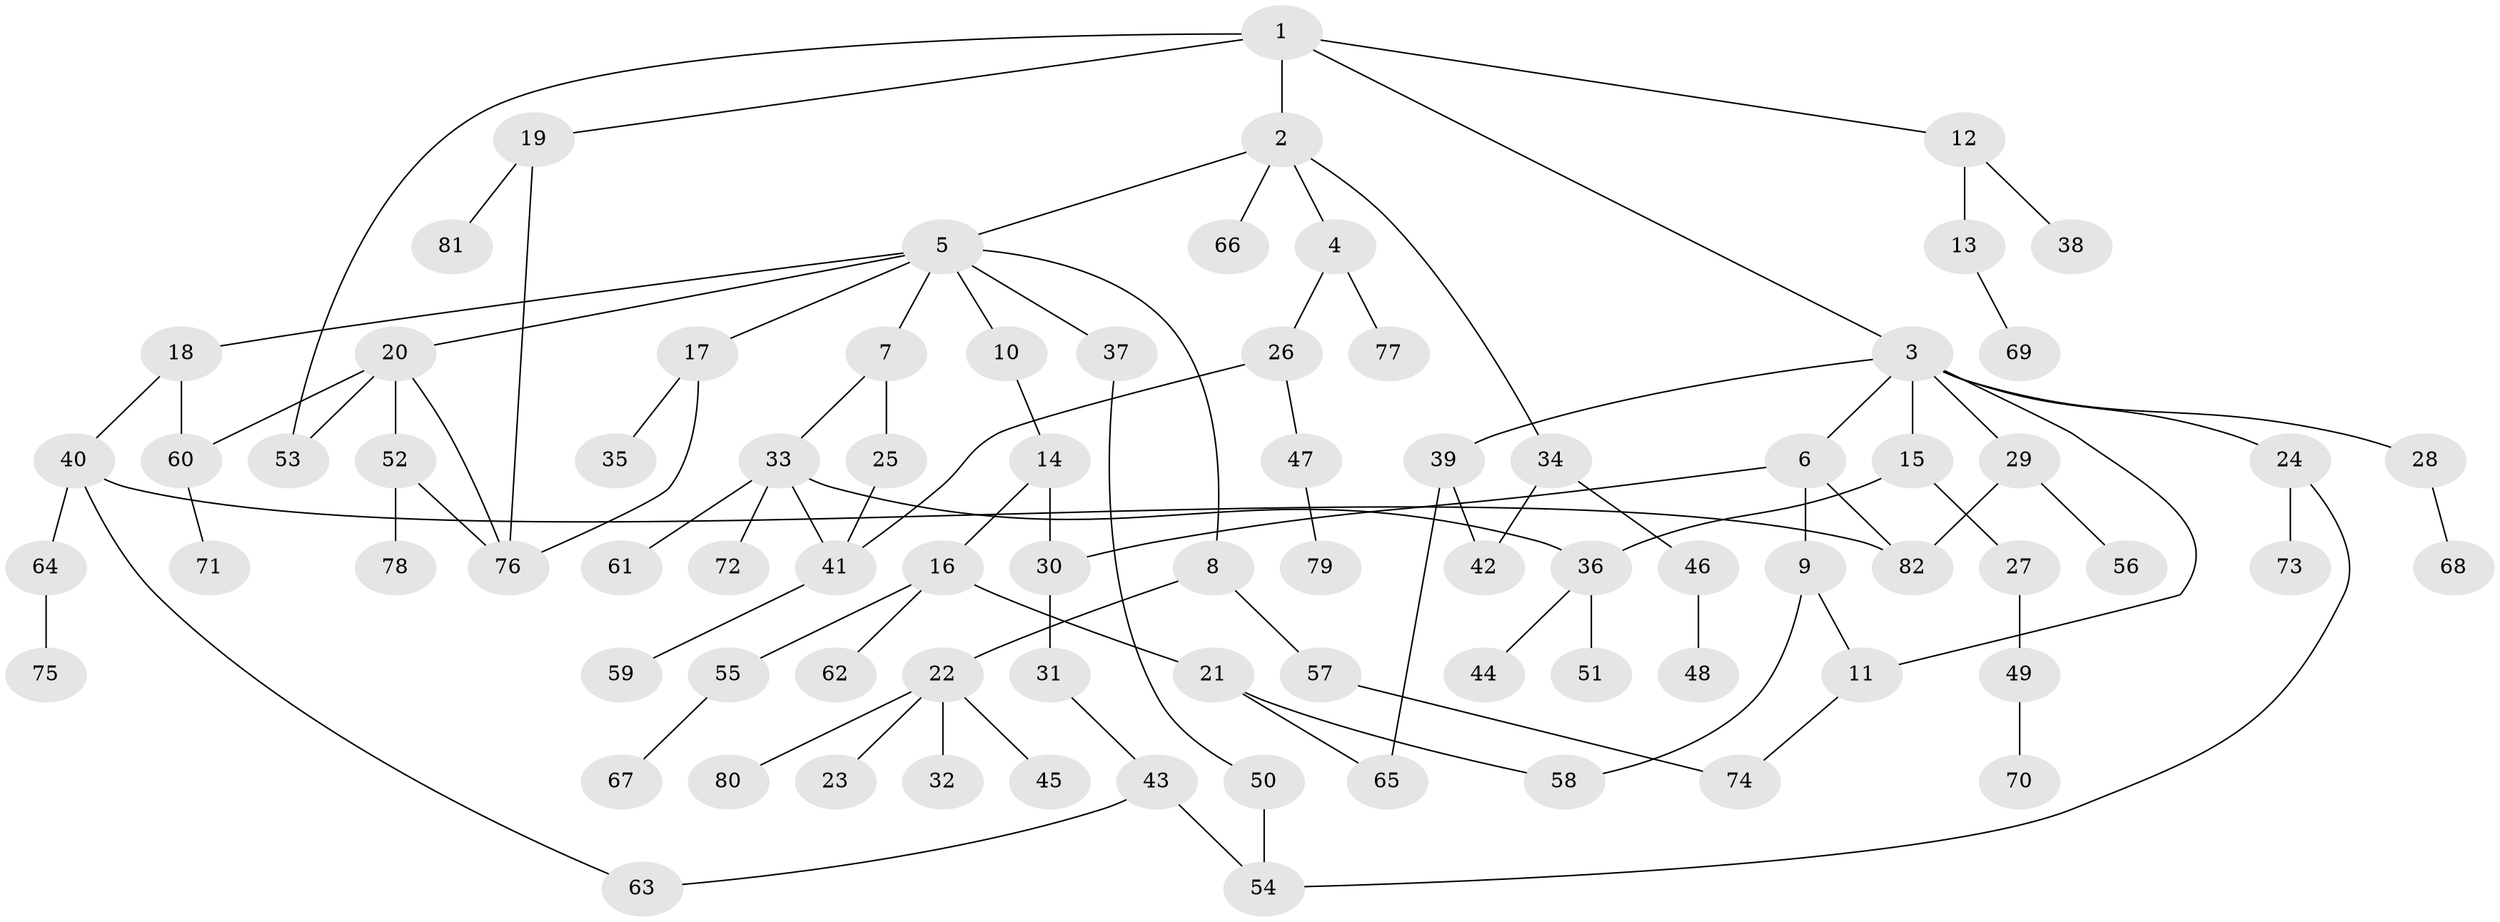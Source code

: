 // coarse degree distribution, {5: 0.05263157894736842, 6: 0.03508771929824561, 8: 0.017543859649122806, 3: 0.22807017543859648, 9: 0.017543859649122806, 4: 0.07017543859649122, 1: 0.38596491228070173, 2: 0.17543859649122806, 7: 0.017543859649122806}
// Generated by graph-tools (version 1.1) at 2025/51/02/27/25 19:51:40]
// undirected, 82 vertices, 100 edges
graph export_dot {
graph [start="1"]
  node [color=gray90,style=filled];
  1;
  2;
  3;
  4;
  5;
  6;
  7;
  8;
  9;
  10;
  11;
  12;
  13;
  14;
  15;
  16;
  17;
  18;
  19;
  20;
  21;
  22;
  23;
  24;
  25;
  26;
  27;
  28;
  29;
  30;
  31;
  32;
  33;
  34;
  35;
  36;
  37;
  38;
  39;
  40;
  41;
  42;
  43;
  44;
  45;
  46;
  47;
  48;
  49;
  50;
  51;
  52;
  53;
  54;
  55;
  56;
  57;
  58;
  59;
  60;
  61;
  62;
  63;
  64;
  65;
  66;
  67;
  68;
  69;
  70;
  71;
  72;
  73;
  74;
  75;
  76;
  77;
  78;
  79;
  80;
  81;
  82;
  1 -- 2;
  1 -- 3;
  1 -- 12;
  1 -- 19;
  1 -- 53;
  2 -- 4;
  2 -- 5;
  2 -- 34;
  2 -- 66;
  3 -- 6;
  3 -- 15;
  3 -- 24;
  3 -- 28;
  3 -- 29;
  3 -- 39;
  3 -- 11;
  4 -- 26;
  4 -- 77;
  5 -- 7;
  5 -- 8;
  5 -- 10;
  5 -- 17;
  5 -- 18;
  5 -- 20;
  5 -- 37;
  6 -- 9;
  6 -- 82;
  6 -- 30;
  7 -- 25;
  7 -- 33;
  8 -- 22;
  8 -- 57;
  9 -- 11;
  9 -- 58;
  10 -- 14;
  11 -- 74;
  12 -- 13;
  12 -- 38;
  13 -- 69;
  14 -- 16;
  14 -- 30;
  15 -- 27;
  15 -- 36;
  16 -- 21;
  16 -- 55;
  16 -- 62;
  17 -- 35;
  17 -- 76;
  18 -- 40;
  18 -- 60;
  19 -- 76;
  19 -- 81;
  20 -- 52;
  20 -- 76;
  20 -- 60;
  20 -- 53;
  21 -- 65;
  21 -- 58;
  22 -- 23;
  22 -- 32;
  22 -- 45;
  22 -- 80;
  24 -- 73;
  24 -- 54;
  25 -- 41;
  26 -- 47;
  26 -- 41;
  27 -- 49;
  28 -- 68;
  29 -- 56;
  29 -- 82;
  30 -- 31;
  31 -- 43;
  33 -- 36;
  33 -- 61;
  33 -- 72;
  33 -- 41;
  34 -- 46;
  34 -- 42;
  36 -- 44;
  36 -- 51;
  37 -- 50;
  39 -- 42;
  39 -- 65;
  40 -- 64;
  40 -- 82;
  40 -- 63;
  41 -- 59;
  43 -- 63;
  43 -- 54;
  46 -- 48;
  47 -- 79;
  49 -- 70;
  50 -- 54;
  52 -- 78;
  52 -- 76;
  55 -- 67;
  57 -- 74;
  60 -- 71;
  64 -- 75;
}
